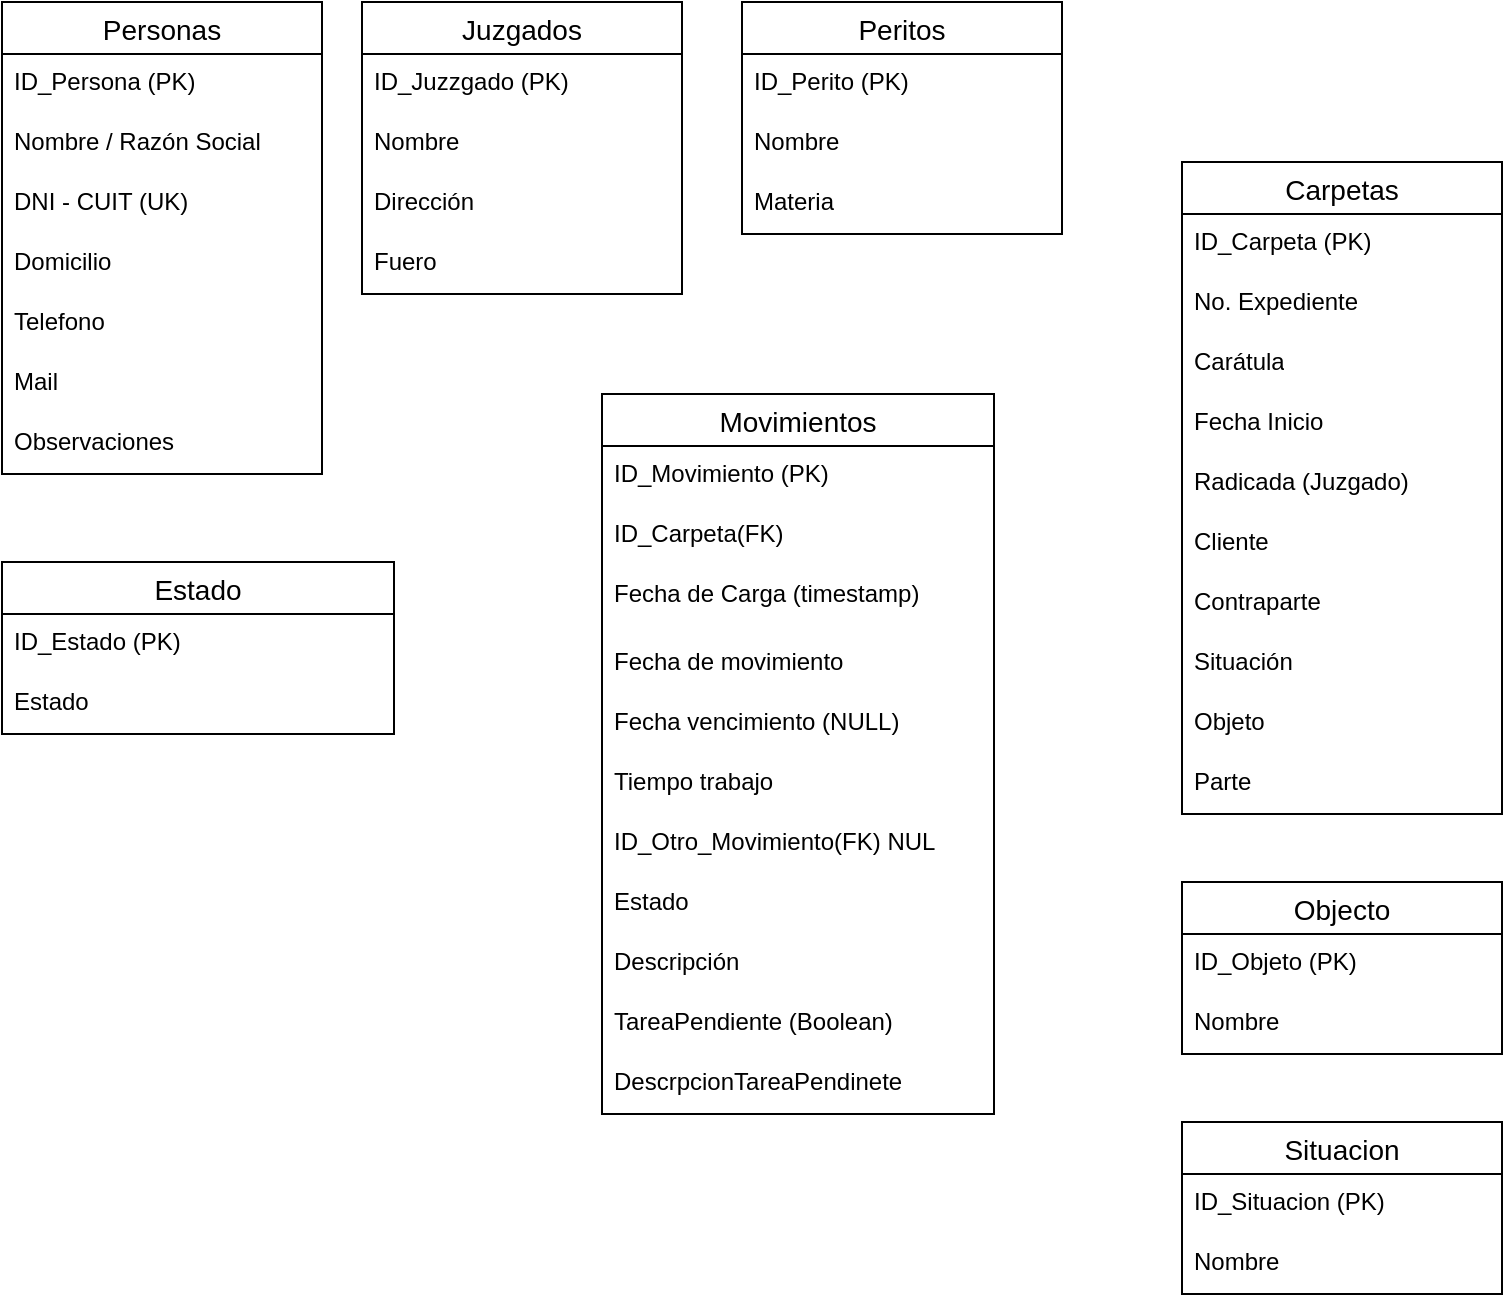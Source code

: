 <mxfile version="26.0.16">
  <diagram name="Página-1" id="sQuAYE1vrrfZOaBtmzUr">
    <mxGraphModel dx="978" dy="473" grid="1" gridSize="10" guides="1" tooltips="1" connect="1" arrows="1" fold="1" page="1" pageScale="1" pageWidth="827" pageHeight="1169" math="0" shadow="0">
      <root>
        <mxCell id="0" />
        <mxCell id="1" parent="0" />
        <mxCell id="7V_Yfz7llawsDNUqwENA-35" value="Personas" style="swimlane;fontStyle=0;childLayout=stackLayout;horizontal=1;startSize=26;horizontalStack=0;resizeParent=1;resizeParentMax=0;resizeLast=0;collapsible=1;marginBottom=0;align=center;fontSize=14;" parent="1" vertex="1">
          <mxGeometry x="40" y="40" width="160" height="236" as="geometry">
            <mxRectangle x="420" y="20" width="60" height="30" as="alternateBounds" />
          </mxGeometry>
        </mxCell>
        <mxCell id="7V_Yfz7llawsDNUqwENA-36" value="ID_Persona (PK)" style="text;strokeColor=none;fillColor=none;spacingLeft=4;spacingRight=4;overflow=hidden;rotatable=0;points=[[0,0.5],[1,0.5]];portConstraint=eastwest;fontSize=12;whiteSpace=wrap;html=1;" parent="7V_Yfz7llawsDNUqwENA-35" vertex="1">
          <mxGeometry y="26" width="160" height="30" as="geometry" />
        </mxCell>
        <mxCell id="7V_Yfz7llawsDNUqwENA-39" value="Nombre / Razón Social" style="text;strokeColor=none;fillColor=none;spacingLeft=4;spacingRight=4;overflow=hidden;rotatable=0;points=[[0,0.5],[1,0.5]];portConstraint=eastwest;fontSize=12;whiteSpace=wrap;html=1;" parent="7V_Yfz7llawsDNUqwENA-35" vertex="1">
          <mxGeometry y="56" width="160" height="30" as="geometry" />
        </mxCell>
        <mxCell id="7V_Yfz7llawsDNUqwENA-37" value="DNI - CUIT (UK)&lt;div&gt;&lt;br&gt;&lt;/div&gt;" style="text;strokeColor=none;fillColor=none;spacingLeft=4;spacingRight=4;overflow=hidden;rotatable=0;points=[[0,0.5],[1,0.5]];portConstraint=eastwest;fontSize=12;whiteSpace=wrap;html=1;" parent="7V_Yfz7llawsDNUqwENA-35" vertex="1">
          <mxGeometry y="86" width="160" height="30" as="geometry" />
        </mxCell>
        <mxCell id="7V_Yfz7llawsDNUqwENA-43" value="Domicilio" style="text;strokeColor=none;fillColor=none;spacingLeft=4;spacingRight=4;overflow=hidden;rotatable=0;points=[[0,0.5],[1,0.5]];portConstraint=eastwest;fontSize=12;whiteSpace=wrap;html=1;" parent="7V_Yfz7llawsDNUqwENA-35" vertex="1">
          <mxGeometry y="116" width="160" height="30" as="geometry" />
        </mxCell>
        <mxCell id="7V_Yfz7llawsDNUqwENA-42" value="Telefono" style="text;strokeColor=none;fillColor=none;spacingLeft=4;spacingRight=4;overflow=hidden;rotatable=0;points=[[0,0.5],[1,0.5]];portConstraint=eastwest;fontSize=12;whiteSpace=wrap;html=1;" parent="7V_Yfz7llawsDNUqwENA-35" vertex="1">
          <mxGeometry y="146" width="160" height="30" as="geometry" />
        </mxCell>
        <mxCell id="7V_Yfz7llawsDNUqwENA-41" value="Mail" style="text;strokeColor=none;fillColor=none;spacingLeft=4;spacingRight=4;overflow=hidden;rotatable=0;points=[[0,0.5],[1,0.5]];portConstraint=eastwest;fontSize=12;whiteSpace=wrap;html=1;" parent="7V_Yfz7llawsDNUqwENA-35" vertex="1">
          <mxGeometry y="176" width="160" height="30" as="geometry" />
        </mxCell>
        <mxCell id="7V_Yfz7llawsDNUqwENA-38" value="Observaciones" style="text;strokeColor=none;fillColor=none;spacingLeft=4;spacingRight=4;overflow=hidden;rotatable=0;points=[[0,0.5],[1,0.5]];portConstraint=eastwest;fontSize=12;whiteSpace=wrap;html=1;" parent="7V_Yfz7llawsDNUqwENA-35" vertex="1">
          <mxGeometry y="206" width="160" height="30" as="geometry" />
        </mxCell>
        <mxCell id="7V_Yfz7llawsDNUqwENA-46" value="Juzgados" style="swimlane;fontStyle=0;childLayout=stackLayout;horizontal=1;startSize=26;horizontalStack=0;resizeParent=1;resizeParentMax=0;resizeLast=0;collapsible=1;marginBottom=0;align=center;fontSize=14;" parent="1" vertex="1">
          <mxGeometry x="220" y="40" width="160" height="146" as="geometry" />
        </mxCell>
        <mxCell id="7V_Yfz7llawsDNUqwENA-47" value="ID_Juzzgado (PK)" style="text;strokeColor=none;fillColor=none;spacingLeft=4;spacingRight=4;overflow=hidden;rotatable=0;points=[[0,0.5],[1,0.5]];portConstraint=eastwest;fontSize=12;whiteSpace=wrap;html=1;" parent="7V_Yfz7llawsDNUqwENA-46" vertex="1">
          <mxGeometry y="26" width="160" height="30" as="geometry" />
        </mxCell>
        <mxCell id="7V_Yfz7llawsDNUqwENA-48" value="Nombre" style="text;strokeColor=none;fillColor=none;spacingLeft=4;spacingRight=4;overflow=hidden;rotatable=0;points=[[0,0.5],[1,0.5]];portConstraint=eastwest;fontSize=12;whiteSpace=wrap;html=1;" parent="7V_Yfz7llawsDNUqwENA-46" vertex="1">
          <mxGeometry y="56" width="160" height="30" as="geometry" />
        </mxCell>
        <mxCell id="7V_Yfz7llawsDNUqwENA-63" value="Dirección" style="text;strokeColor=none;fillColor=none;spacingLeft=4;spacingRight=4;overflow=hidden;rotatable=0;points=[[0,0.5],[1,0.5]];portConstraint=eastwest;fontSize=12;whiteSpace=wrap;html=1;" parent="7V_Yfz7llawsDNUqwENA-46" vertex="1">
          <mxGeometry y="86" width="160" height="30" as="geometry" />
        </mxCell>
        <mxCell id="7V_Yfz7llawsDNUqwENA-49" value="Fuero" style="text;strokeColor=none;fillColor=none;spacingLeft=4;spacingRight=4;overflow=hidden;rotatable=0;points=[[0,0.5],[1,0.5]];portConstraint=eastwest;fontSize=12;whiteSpace=wrap;html=1;" parent="7V_Yfz7llawsDNUqwENA-46" vertex="1">
          <mxGeometry y="116" width="160" height="30" as="geometry" />
        </mxCell>
        <mxCell id="7V_Yfz7llawsDNUqwENA-51" value="Peritos" style="swimlane;fontStyle=0;childLayout=stackLayout;horizontal=1;startSize=26;horizontalStack=0;resizeParent=1;resizeParentMax=0;resizeLast=0;collapsible=1;marginBottom=0;align=center;fontSize=14;" parent="1" vertex="1">
          <mxGeometry x="410" y="40" width="160" height="116" as="geometry" />
        </mxCell>
        <mxCell id="7V_Yfz7llawsDNUqwENA-52" value="ID_Perito (PK)" style="text;strokeColor=none;fillColor=none;spacingLeft=4;spacingRight=4;overflow=hidden;rotatable=0;points=[[0,0.5],[1,0.5]];portConstraint=eastwest;fontSize=12;whiteSpace=wrap;html=1;" parent="7V_Yfz7llawsDNUqwENA-51" vertex="1">
          <mxGeometry y="26" width="160" height="30" as="geometry" />
        </mxCell>
        <mxCell id="7V_Yfz7llawsDNUqwENA-53" value="Nombre" style="text;strokeColor=none;fillColor=none;spacingLeft=4;spacingRight=4;overflow=hidden;rotatable=0;points=[[0,0.5],[1,0.5]];portConstraint=eastwest;fontSize=12;whiteSpace=wrap;html=1;" parent="7V_Yfz7llawsDNUqwENA-51" vertex="1">
          <mxGeometry y="56" width="160" height="30" as="geometry" />
        </mxCell>
        <mxCell id="7V_Yfz7llawsDNUqwENA-54" value="Materia" style="text;strokeColor=none;fillColor=none;spacingLeft=4;spacingRight=4;overflow=hidden;rotatable=0;points=[[0,0.5],[1,0.5]];portConstraint=eastwest;fontSize=12;whiteSpace=wrap;html=1;" parent="7V_Yfz7llawsDNUqwENA-51" vertex="1">
          <mxGeometry y="86" width="160" height="30" as="geometry" />
        </mxCell>
        <mxCell id="7V_Yfz7llawsDNUqwENA-55" value="Carpetas" style="swimlane;fontStyle=0;childLayout=stackLayout;horizontal=1;startSize=26;horizontalStack=0;resizeParent=1;resizeParentMax=0;resizeLast=0;collapsible=1;marginBottom=0;align=center;fontSize=14;" parent="1" vertex="1">
          <mxGeometry x="630" y="120" width="160" height="326" as="geometry" />
        </mxCell>
        <mxCell id="SNOZQMGnQesNSul9N1Nu-5" value="ID_Carpeta (PK)" style="text;strokeColor=none;fillColor=none;spacingLeft=4;spacingRight=4;overflow=hidden;rotatable=0;points=[[0,0.5],[1,0.5]];portConstraint=eastwest;fontSize=12;whiteSpace=wrap;html=1;" vertex="1" parent="7V_Yfz7llawsDNUqwENA-55">
          <mxGeometry y="26" width="160" height="30" as="geometry" />
        </mxCell>
        <mxCell id="SNOZQMGnQesNSul9N1Nu-2" value="No. Expediente" style="text;strokeColor=none;fillColor=none;spacingLeft=4;spacingRight=4;overflow=hidden;rotatable=0;points=[[0,0.5],[1,0.5]];portConstraint=eastwest;fontSize=12;whiteSpace=wrap;html=1;" vertex="1" parent="7V_Yfz7llawsDNUqwENA-55">
          <mxGeometry y="56" width="160" height="30" as="geometry" />
        </mxCell>
        <mxCell id="SNOZQMGnQesNSul9N1Nu-3" value="Carátula" style="text;strokeColor=none;fillColor=none;spacingLeft=4;spacingRight=4;overflow=hidden;rotatable=0;points=[[0,0.5],[1,0.5]];portConstraint=eastwest;fontSize=12;whiteSpace=wrap;html=1;" vertex="1" parent="7V_Yfz7llawsDNUqwENA-55">
          <mxGeometry y="86" width="160" height="30" as="geometry" />
        </mxCell>
        <mxCell id="7V_Yfz7llawsDNUqwENA-56" value="Fecha Inicio" style="text;strokeColor=none;fillColor=none;spacingLeft=4;spacingRight=4;overflow=hidden;rotatable=0;points=[[0,0.5],[1,0.5]];portConstraint=eastwest;fontSize=12;whiteSpace=wrap;html=1;" parent="7V_Yfz7llawsDNUqwENA-55" vertex="1">
          <mxGeometry y="116" width="160" height="30" as="geometry" />
        </mxCell>
        <mxCell id="SNOZQMGnQesNSul9N1Nu-1" value="Radicada (Juzgado)&lt;div&gt;&lt;br&gt;&lt;/div&gt;" style="text;strokeColor=none;fillColor=none;spacingLeft=4;spacingRight=4;overflow=hidden;rotatable=0;points=[[0,0.5],[1,0.5]];portConstraint=eastwest;fontSize=12;whiteSpace=wrap;html=1;" vertex="1" parent="7V_Yfz7llawsDNUqwENA-55">
          <mxGeometry y="146" width="160" height="30" as="geometry" />
        </mxCell>
        <mxCell id="SNOZQMGnQesNSul9N1Nu-4" value="Cliente" style="text;strokeColor=none;fillColor=none;spacingLeft=4;spacingRight=4;overflow=hidden;rotatable=0;points=[[0,0.5],[1,0.5]];portConstraint=eastwest;fontSize=12;whiteSpace=wrap;html=1;" vertex="1" parent="7V_Yfz7llawsDNUqwENA-55">
          <mxGeometry y="176" width="160" height="30" as="geometry" />
        </mxCell>
        <mxCell id="SNOZQMGnQesNSul9N1Nu-6" value="Contraparte" style="text;strokeColor=none;fillColor=none;spacingLeft=4;spacingRight=4;overflow=hidden;rotatable=0;points=[[0,0.5],[1,0.5]];portConstraint=eastwest;fontSize=12;whiteSpace=wrap;html=1;" vertex="1" parent="7V_Yfz7llawsDNUqwENA-55">
          <mxGeometry y="206" width="160" height="30" as="geometry" />
        </mxCell>
        <mxCell id="SNOZQMGnQesNSul9N1Nu-7" value="Situación" style="text;strokeColor=none;fillColor=none;spacingLeft=4;spacingRight=4;overflow=hidden;rotatable=0;points=[[0,0.5],[1,0.5]];portConstraint=eastwest;fontSize=12;whiteSpace=wrap;html=1;" vertex="1" parent="7V_Yfz7llawsDNUqwENA-55">
          <mxGeometry y="236" width="160" height="30" as="geometry" />
        </mxCell>
        <mxCell id="SNOZQMGnQesNSul9N1Nu-8" value="Objeto" style="text;strokeColor=none;fillColor=none;spacingLeft=4;spacingRight=4;overflow=hidden;rotatable=0;points=[[0,0.5],[1,0.5]];portConstraint=eastwest;fontSize=12;whiteSpace=wrap;html=1;" vertex="1" parent="7V_Yfz7llawsDNUqwENA-55">
          <mxGeometry y="266" width="160" height="30" as="geometry" />
        </mxCell>
        <mxCell id="7V_Yfz7llawsDNUqwENA-58" value="Parte" style="text;strokeColor=none;fillColor=none;spacingLeft=4;spacingRight=4;overflow=hidden;rotatable=0;points=[[0,0.5],[1,0.5]];portConstraint=eastwest;fontSize=12;whiteSpace=wrap;html=1;" parent="7V_Yfz7llawsDNUqwENA-55" vertex="1">
          <mxGeometry y="296" width="160" height="30" as="geometry" />
        </mxCell>
        <mxCell id="7V_Yfz7llawsDNUqwENA-59" value="Movimientos" style="swimlane;fontStyle=0;childLayout=stackLayout;horizontal=1;startSize=26;horizontalStack=0;resizeParent=1;resizeParentMax=0;resizeLast=0;collapsible=1;marginBottom=0;align=center;fontSize=14;" parent="1" vertex="1">
          <mxGeometry x="340" y="236" width="196" height="360" as="geometry" />
        </mxCell>
        <mxCell id="7V_Yfz7llawsDNUqwENA-60" value="ID_Movimiento (PK)" style="text;strokeColor=none;fillColor=none;spacingLeft=4;spacingRight=4;overflow=hidden;rotatable=0;points=[[0,0.5],[1,0.5]];portConstraint=eastwest;fontSize=12;whiteSpace=wrap;html=1;" parent="7V_Yfz7llawsDNUqwENA-59" vertex="1">
          <mxGeometry y="26" width="196" height="30" as="geometry" />
        </mxCell>
        <mxCell id="SNOZQMGnQesNSul9N1Nu-23" value="ID_Carpeta(FK)" style="text;strokeColor=none;fillColor=none;spacingLeft=4;spacingRight=4;overflow=hidden;rotatable=0;points=[[0,0.5],[1,0.5]];portConstraint=eastwest;fontSize=12;whiteSpace=wrap;html=1;" vertex="1" parent="7V_Yfz7llawsDNUqwENA-59">
          <mxGeometry y="56" width="196" height="30" as="geometry" />
        </mxCell>
        <mxCell id="7V_Yfz7llawsDNUqwENA-61" value="Fecha de Carga (timestamp)" style="text;strokeColor=none;fillColor=none;spacingLeft=4;spacingRight=4;overflow=hidden;rotatable=0;points=[[0,0.5],[1,0.5]];portConstraint=eastwest;fontSize=12;whiteSpace=wrap;html=1;" parent="7V_Yfz7llawsDNUqwENA-59" vertex="1">
          <mxGeometry y="86" width="196" height="34" as="geometry" />
        </mxCell>
        <mxCell id="SNOZQMGnQesNSul9N1Nu-10" value="Fecha de movimiento" style="text;strokeColor=none;fillColor=none;spacingLeft=4;spacingRight=4;overflow=hidden;rotatable=0;points=[[0,0.5],[1,0.5]];portConstraint=eastwest;fontSize=12;whiteSpace=wrap;html=1;" vertex="1" parent="7V_Yfz7llawsDNUqwENA-59">
          <mxGeometry y="120" width="196" height="30" as="geometry" />
        </mxCell>
        <mxCell id="SNOZQMGnQesNSul9N1Nu-11" value="Fecha vencimiento (NULL)" style="text;strokeColor=none;fillColor=none;spacingLeft=4;spacingRight=4;overflow=hidden;rotatable=0;points=[[0,0.5],[1,0.5]];portConstraint=eastwest;fontSize=12;whiteSpace=wrap;html=1;" vertex="1" parent="7V_Yfz7llawsDNUqwENA-59">
          <mxGeometry y="150" width="196" height="30" as="geometry" />
        </mxCell>
        <mxCell id="SNOZQMGnQesNSul9N1Nu-9" value="Tiempo trabajo" style="text;strokeColor=none;fillColor=none;spacingLeft=4;spacingRight=4;overflow=hidden;rotatable=0;points=[[0,0.5],[1,0.5]];portConstraint=eastwest;fontSize=12;whiteSpace=wrap;html=1;" vertex="1" parent="7V_Yfz7llawsDNUqwENA-59">
          <mxGeometry y="180" width="196" height="30" as="geometry" />
        </mxCell>
        <mxCell id="SNOZQMGnQesNSul9N1Nu-33" value="ID_Otro_Movimiento(FK) NUL" style="text;strokeColor=none;fillColor=none;spacingLeft=4;spacingRight=4;overflow=hidden;rotatable=0;points=[[0,0.5],[1,0.5]];portConstraint=eastwest;fontSize=12;whiteSpace=wrap;html=1;" vertex="1" parent="7V_Yfz7llawsDNUqwENA-59">
          <mxGeometry y="210" width="196" height="30" as="geometry" />
        </mxCell>
        <mxCell id="SNOZQMGnQesNSul9N1Nu-20" value="Estado" style="text;strokeColor=none;fillColor=none;spacingLeft=4;spacingRight=4;overflow=hidden;rotatable=0;points=[[0,0.5],[1,0.5]];portConstraint=eastwest;fontSize=12;whiteSpace=wrap;html=1;" vertex="1" parent="7V_Yfz7llawsDNUqwENA-59">
          <mxGeometry y="240" width="196" height="30" as="geometry" />
        </mxCell>
        <mxCell id="SNOZQMGnQesNSul9N1Nu-22" value="Descripción" style="text;strokeColor=none;fillColor=none;spacingLeft=4;spacingRight=4;overflow=hidden;rotatable=0;points=[[0,0.5],[1,0.5]];portConstraint=eastwest;fontSize=12;whiteSpace=wrap;html=1;" vertex="1" parent="7V_Yfz7llawsDNUqwENA-59">
          <mxGeometry y="270" width="196" height="30" as="geometry" />
        </mxCell>
        <mxCell id="SNOZQMGnQesNSul9N1Nu-21" value="TareaPendiente (Boolean)" style="text;strokeColor=none;fillColor=none;spacingLeft=4;spacingRight=4;overflow=hidden;rotatable=0;points=[[0,0.5],[1,0.5]];portConstraint=eastwest;fontSize=12;whiteSpace=wrap;html=1;" vertex="1" parent="7V_Yfz7llawsDNUqwENA-59">
          <mxGeometry y="300" width="196" height="30" as="geometry" />
        </mxCell>
        <mxCell id="7V_Yfz7llawsDNUqwENA-62" value="DescrpcionTareaPendinete" style="text;strokeColor=none;fillColor=none;spacingLeft=4;spacingRight=4;overflow=hidden;rotatable=0;points=[[0,0.5],[1,0.5]];portConstraint=eastwest;fontSize=12;whiteSpace=wrap;html=1;" parent="7V_Yfz7llawsDNUqwENA-59" vertex="1">
          <mxGeometry y="330" width="196" height="30" as="geometry" />
        </mxCell>
        <mxCell id="SNOZQMGnQesNSul9N1Nu-13" value="Estado" style="swimlane;fontStyle=0;childLayout=stackLayout;horizontal=1;startSize=26;horizontalStack=0;resizeParent=1;resizeParentMax=0;resizeLast=0;collapsible=1;marginBottom=0;align=center;fontSize=14;" vertex="1" parent="1">
          <mxGeometry x="40" y="320" width="196" height="86" as="geometry" />
        </mxCell>
        <mxCell id="SNOZQMGnQesNSul9N1Nu-14" value="ID_Estado (PK)" style="text;strokeColor=none;fillColor=none;spacingLeft=4;spacingRight=4;overflow=hidden;rotatable=0;points=[[0,0.5],[1,0.5]];portConstraint=eastwest;fontSize=12;whiteSpace=wrap;html=1;" vertex="1" parent="SNOZQMGnQesNSul9N1Nu-13">
          <mxGeometry y="26" width="196" height="30" as="geometry" />
        </mxCell>
        <mxCell id="SNOZQMGnQesNSul9N1Nu-16" value="Estado" style="text;strokeColor=none;fillColor=none;spacingLeft=4;spacingRight=4;overflow=hidden;rotatable=0;points=[[0,0.5],[1,0.5]];portConstraint=eastwest;fontSize=12;whiteSpace=wrap;html=1;" vertex="1" parent="SNOZQMGnQesNSul9N1Nu-13">
          <mxGeometry y="56" width="196" height="30" as="geometry" />
        </mxCell>
        <mxCell id="SNOZQMGnQesNSul9N1Nu-25" value="Objecto" style="swimlane;fontStyle=0;childLayout=stackLayout;horizontal=1;startSize=26;horizontalStack=0;resizeParent=1;resizeParentMax=0;resizeLast=0;collapsible=1;marginBottom=0;align=center;fontSize=14;" vertex="1" parent="1">
          <mxGeometry x="630" y="480" width="160" height="86" as="geometry" />
        </mxCell>
        <mxCell id="SNOZQMGnQesNSul9N1Nu-26" value="ID_Objeto (PK)" style="text;strokeColor=none;fillColor=none;spacingLeft=4;spacingRight=4;overflow=hidden;rotatable=0;points=[[0,0.5],[1,0.5]];portConstraint=eastwest;fontSize=12;whiteSpace=wrap;html=1;" vertex="1" parent="SNOZQMGnQesNSul9N1Nu-25">
          <mxGeometry y="26" width="160" height="30" as="geometry" />
        </mxCell>
        <mxCell id="SNOZQMGnQesNSul9N1Nu-27" value="Nombre" style="text;strokeColor=none;fillColor=none;spacingLeft=4;spacingRight=4;overflow=hidden;rotatable=0;points=[[0,0.5],[1,0.5]];portConstraint=eastwest;fontSize=12;whiteSpace=wrap;html=1;" vertex="1" parent="SNOZQMGnQesNSul9N1Nu-25">
          <mxGeometry y="56" width="160" height="30" as="geometry" />
        </mxCell>
        <mxCell id="SNOZQMGnQesNSul9N1Nu-29" value="Situacion" style="swimlane;fontStyle=0;childLayout=stackLayout;horizontal=1;startSize=26;horizontalStack=0;resizeParent=1;resizeParentMax=0;resizeLast=0;collapsible=1;marginBottom=0;align=center;fontSize=14;" vertex="1" parent="1">
          <mxGeometry x="630" y="600" width="160" height="86" as="geometry" />
        </mxCell>
        <mxCell id="SNOZQMGnQesNSul9N1Nu-30" value="ID_Situacion (PK)" style="text;strokeColor=none;fillColor=none;spacingLeft=4;spacingRight=4;overflow=hidden;rotatable=0;points=[[0,0.5],[1,0.5]];portConstraint=eastwest;fontSize=12;whiteSpace=wrap;html=1;" vertex="1" parent="SNOZQMGnQesNSul9N1Nu-29">
          <mxGeometry y="26" width="160" height="30" as="geometry" />
        </mxCell>
        <mxCell id="SNOZQMGnQesNSul9N1Nu-31" value="Nombre" style="text;strokeColor=none;fillColor=none;spacingLeft=4;spacingRight=4;overflow=hidden;rotatable=0;points=[[0,0.5],[1,0.5]];portConstraint=eastwest;fontSize=12;whiteSpace=wrap;html=1;" vertex="1" parent="SNOZQMGnQesNSul9N1Nu-29">
          <mxGeometry y="56" width="160" height="30" as="geometry" />
        </mxCell>
      </root>
    </mxGraphModel>
  </diagram>
</mxfile>
